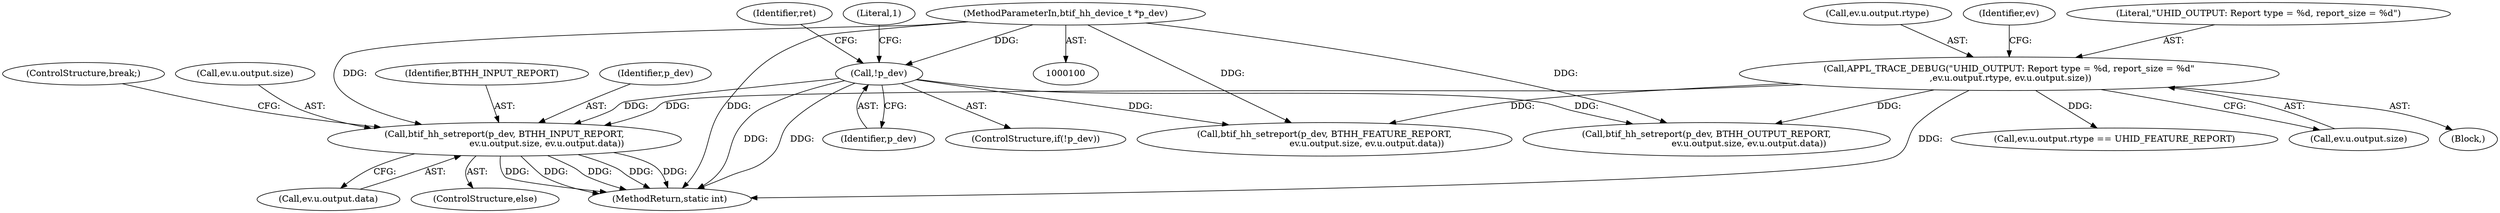 digraph "0_Android_472271b153c5dc53c28beac55480a8d8434b2d5c_9@pointer" {
"1000332" [label="(Call,btif_hh_setreport(p_dev, BTHH_INPUT_REPORT,\n                              ev.u.output.size, ev.u.output.data))"];
"1000112" [label="(Call,!p_dev)"];
"1000101" [label="(MethodParameterIn,btif_hh_device_t *p_dev)"];
"1000260" [label="(Call,APPL_TRACE_DEBUG(\"UHID_OUTPUT: Report type = %d, report_size = %d\"\n ,ev.u.output.rtype, ev.u.output.size))"];
"1000111" [label="(ControlStructure,if(!p_dev))"];
"1000277" [label="(Call,ev.u.output.rtype == UHID_FEATURE_REPORT)"];
"1000117" [label="(Literal,1)"];
"1000101" [label="(MethodParameterIn,btif_hh_device_t *p_dev)"];
"1000332" [label="(Call,btif_hh_setreport(p_dev, BTHH_INPUT_REPORT,\n                              ev.u.output.size, ev.u.output.data))"];
"1000333" [label="(Identifier,p_dev)"];
"1000286" [label="(Call,btif_hh_setreport(p_dev, BTHH_FEATURE_REPORT,\n                              ev.u.output.size, ev.u.output.data))"];
"1000119" [label="(Identifier,ret)"];
"1000113" [label="(Identifier,p_dev)"];
"1000260" [label="(Call,APPL_TRACE_DEBUG(\"UHID_OUTPUT: Report type = %d, report_size = %d\"\n ,ev.u.output.rtype, ev.u.output.size))"];
"1000342" [label="(Call,ev.u.output.data)"];
"1000262" [label="(Call,ev.u.output.rtype)"];
"1000281" [label="(Identifier,ev)"];
"1000370" [label="(MethodReturn,static int)"];
"1000112" [label="(Call,!p_dev)"];
"1000269" [label="(Call,ev.u.output.size)"];
"1000349" [label="(ControlStructure,break;)"];
"1000335" [label="(Call,ev.u.output.size)"];
"1000192" [label="(Block,)"];
"1000334" [label="(Identifier,BTHH_INPUT_REPORT)"];
"1000261" [label="(Literal,\"UHID_OUTPUT: Report type = %d, report_size = %d\")"];
"1000331" [label="(ControlStructure,else)"];
"1000314" [label="(Call,btif_hh_setreport(p_dev, BTHH_OUTPUT_REPORT,\n                              ev.u.output.size, ev.u.output.data))"];
"1000332" -> "1000331"  [label="AST: "];
"1000332" -> "1000342"  [label="CFG: "];
"1000333" -> "1000332"  [label="AST: "];
"1000334" -> "1000332"  [label="AST: "];
"1000335" -> "1000332"  [label="AST: "];
"1000342" -> "1000332"  [label="AST: "];
"1000349" -> "1000332"  [label="CFG: "];
"1000332" -> "1000370"  [label="DDG: "];
"1000332" -> "1000370"  [label="DDG: "];
"1000332" -> "1000370"  [label="DDG: "];
"1000332" -> "1000370"  [label="DDG: "];
"1000332" -> "1000370"  [label="DDG: "];
"1000112" -> "1000332"  [label="DDG: "];
"1000101" -> "1000332"  [label="DDG: "];
"1000260" -> "1000332"  [label="DDG: "];
"1000112" -> "1000111"  [label="AST: "];
"1000112" -> "1000113"  [label="CFG: "];
"1000113" -> "1000112"  [label="AST: "];
"1000117" -> "1000112"  [label="CFG: "];
"1000119" -> "1000112"  [label="CFG: "];
"1000112" -> "1000370"  [label="DDG: "];
"1000112" -> "1000370"  [label="DDG: "];
"1000101" -> "1000112"  [label="DDG: "];
"1000112" -> "1000286"  [label="DDG: "];
"1000112" -> "1000314"  [label="DDG: "];
"1000101" -> "1000100"  [label="AST: "];
"1000101" -> "1000370"  [label="DDG: "];
"1000101" -> "1000286"  [label="DDG: "];
"1000101" -> "1000314"  [label="DDG: "];
"1000260" -> "1000192"  [label="AST: "];
"1000260" -> "1000269"  [label="CFG: "];
"1000261" -> "1000260"  [label="AST: "];
"1000262" -> "1000260"  [label="AST: "];
"1000269" -> "1000260"  [label="AST: "];
"1000281" -> "1000260"  [label="CFG: "];
"1000260" -> "1000370"  [label="DDG: "];
"1000260" -> "1000277"  [label="DDG: "];
"1000260" -> "1000286"  [label="DDG: "];
"1000260" -> "1000314"  [label="DDG: "];
}

